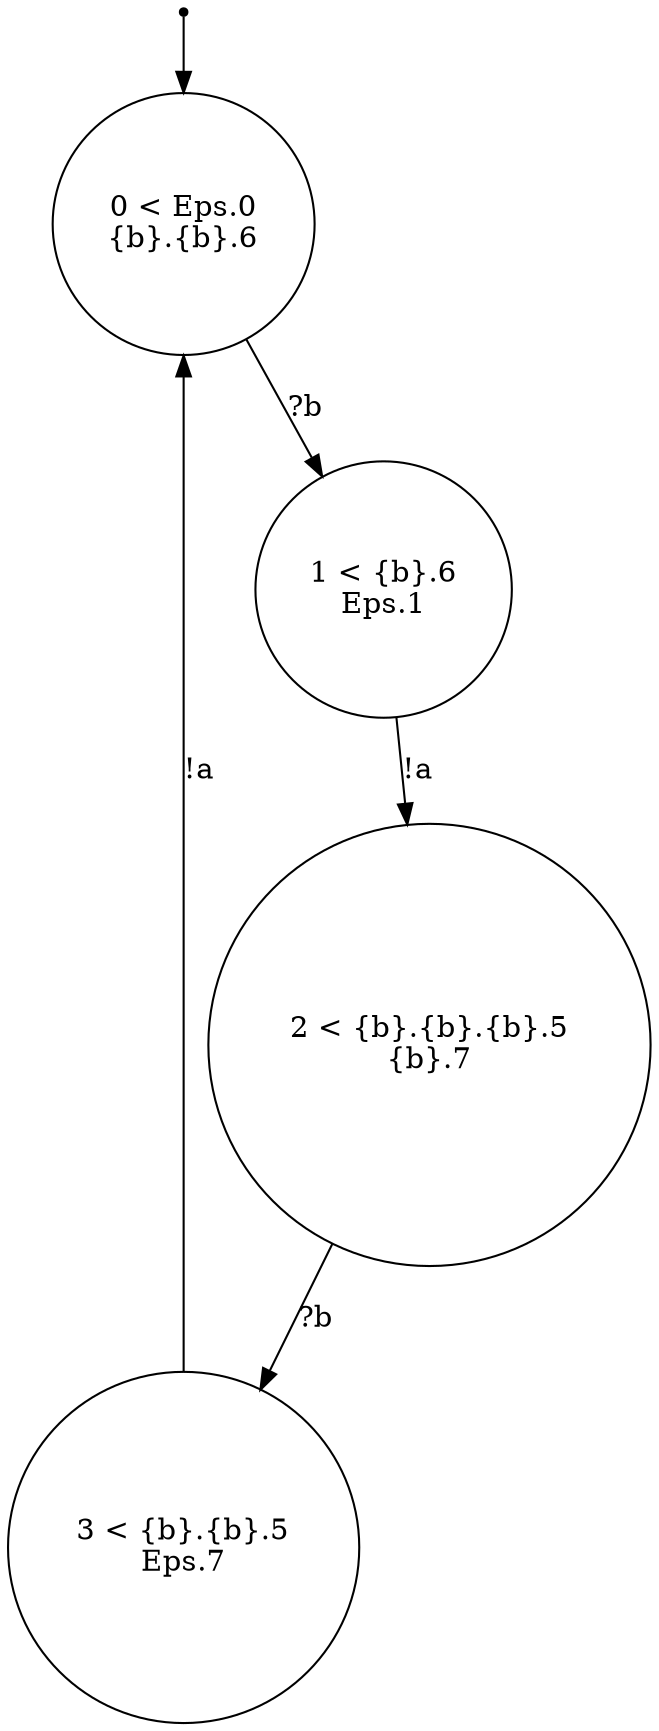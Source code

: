 digraph {
 node [shape=point] ENTRY
 node [shape=circle]
3 [label="3 < {b}.{b}.5
Eps.7
"]
2 [label="2 < {b}.{b}.{b}.5
{b}.7
"]
1 [label="1 < {b}.6
Eps.1
"]
0 [label="0 < Eps.0
{b}.{b}.6
"]
ENTRY -> 0
3 -> 0 [label="!a"]
2 -> 3 [label="?b"]
1 -> 2 [label="!a"]
0 -> 1 [label="?b"]

}